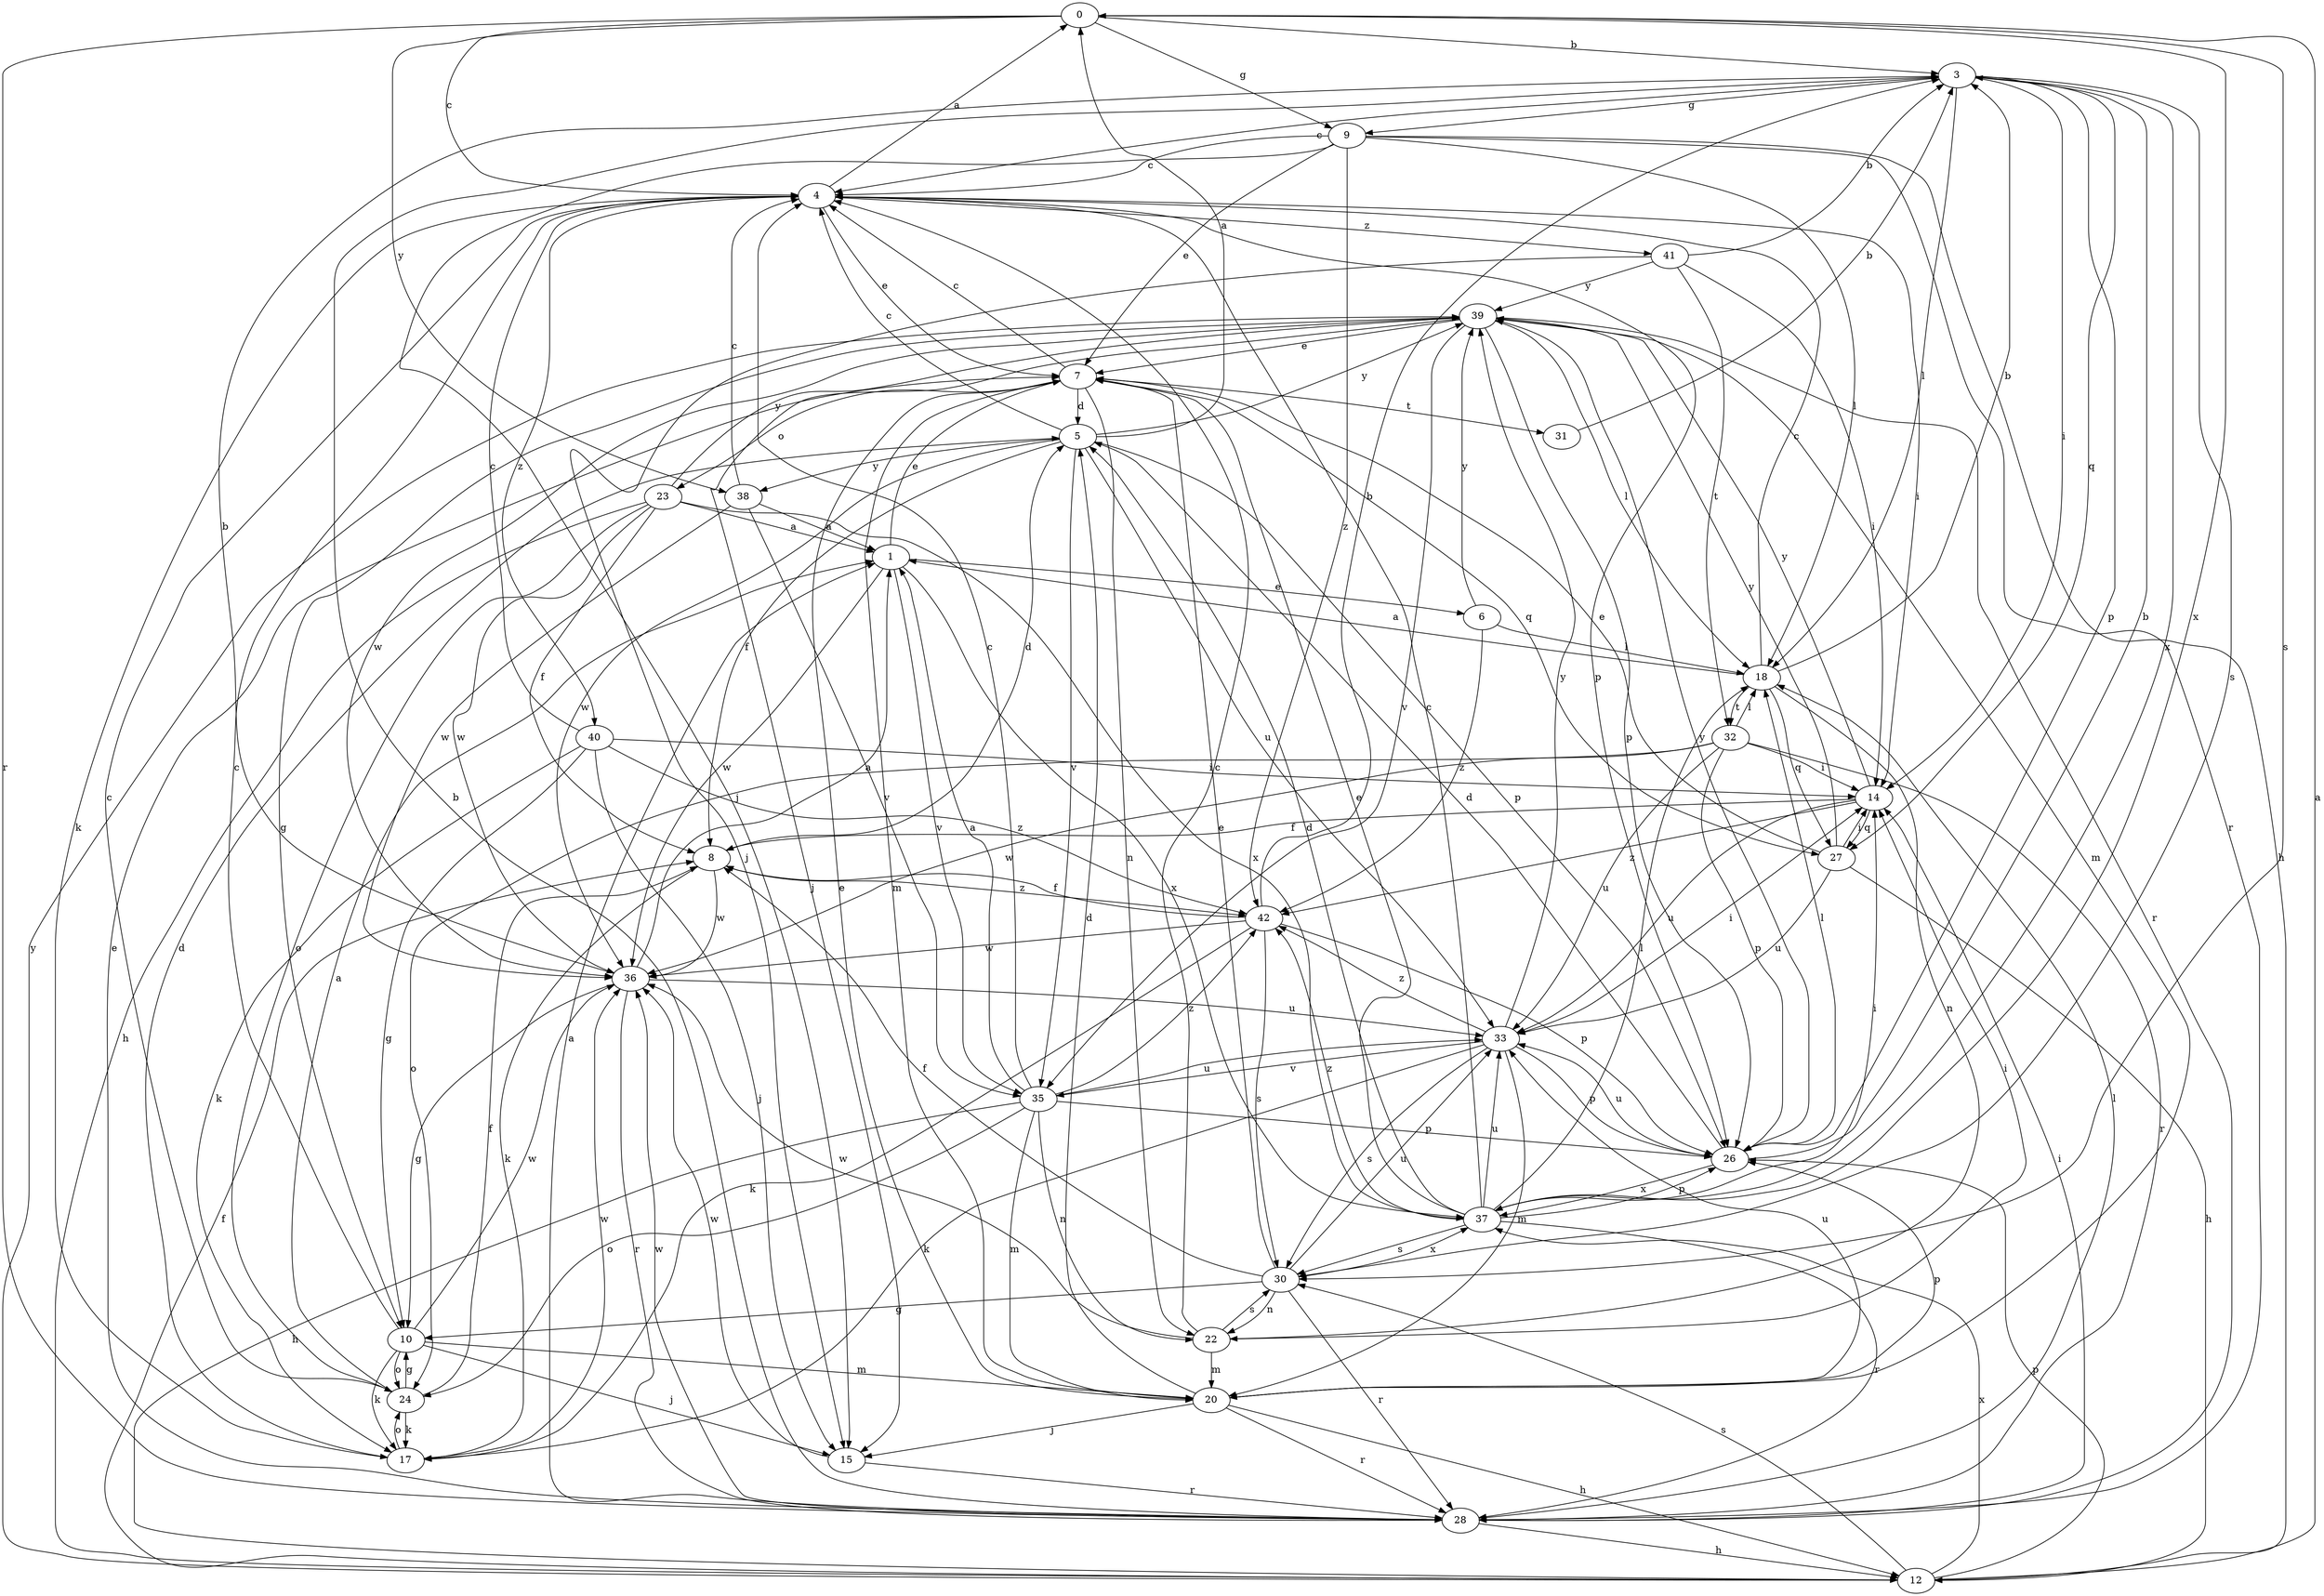 strict digraph  {
0;
1;
3;
4;
5;
6;
7;
8;
9;
10;
12;
14;
15;
17;
18;
20;
22;
23;
24;
26;
27;
28;
30;
31;
32;
33;
35;
36;
37;
38;
39;
40;
41;
42;
0 -> 3  [label=b];
0 -> 4  [label=c];
0 -> 9  [label=g];
0 -> 28  [label=r];
0 -> 30  [label=s];
0 -> 37  [label=x];
0 -> 38  [label=y];
1 -> 6  [label=e];
1 -> 7  [label=e];
1 -> 35  [label=v];
1 -> 36  [label=w];
1 -> 37  [label=x];
3 -> 4  [label=c];
3 -> 9  [label=g];
3 -> 14  [label=i];
3 -> 18  [label=l];
3 -> 26  [label=p];
3 -> 27  [label=q];
3 -> 30  [label=s];
3 -> 37  [label=x];
4 -> 0  [label=a];
4 -> 7  [label=e];
4 -> 14  [label=i];
4 -> 17  [label=k];
4 -> 26  [label=p];
4 -> 40  [label=z];
4 -> 41  [label=z];
5 -> 0  [label=a];
5 -> 4  [label=c];
5 -> 8  [label=f];
5 -> 26  [label=p];
5 -> 33  [label=u];
5 -> 35  [label=v];
5 -> 36  [label=w];
5 -> 38  [label=y];
5 -> 39  [label=y];
6 -> 18  [label=l];
6 -> 39  [label=y];
6 -> 42  [label=z];
7 -> 4  [label=c];
7 -> 5  [label=d];
7 -> 20  [label=m];
7 -> 22  [label=n];
7 -> 23  [label=o];
7 -> 27  [label=q];
7 -> 31  [label=t];
8 -> 5  [label=d];
8 -> 17  [label=k];
8 -> 36  [label=w];
8 -> 42  [label=z];
9 -> 4  [label=c];
9 -> 7  [label=e];
9 -> 12  [label=h];
9 -> 15  [label=j];
9 -> 18  [label=l];
9 -> 28  [label=r];
9 -> 42  [label=z];
10 -> 4  [label=c];
10 -> 15  [label=j];
10 -> 17  [label=k];
10 -> 20  [label=m];
10 -> 24  [label=o];
10 -> 36  [label=w];
12 -> 0  [label=a];
12 -> 8  [label=f];
12 -> 26  [label=p];
12 -> 30  [label=s];
12 -> 37  [label=x];
12 -> 39  [label=y];
14 -> 8  [label=f];
14 -> 27  [label=q];
14 -> 33  [label=u];
14 -> 39  [label=y];
14 -> 42  [label=z];
15 -> 28  [label=r];
15 -> 36  [label=w];
17 -> 5  [label=d];
17 -> 24  [label=o];
17 -> 36  [label=w];
18 -> 1  [label=a];
18 -> 3  [label=b];
18 -> 4  [label=c];
18 -> 22  [label=n];
18 -> 27  [label=q];
18 -> 32  [label=t];
20 -> 5  [label=d];
20 -> 7  [label=e];
20 -> 12  [label=h];
20 -> 15  [label=j];
20 -> 26  [label=p];
20 -> 28  [label=r];
20 -> 33  [label=u];
22 -> 4  [label=c];
22 -> 14  [label=i];
22 -> 20  [label=m];
22 -> 30  [label=s];
22 -> 36  [label=w];
23 -> 1  [label=a];
23 -> 8  [label=f];
23 -> 12  [label=h];
23 -> 24  [label=o];
23 -> 36  [label=w];
23 -> 37  [label=x];
23 -> 39  [label=y];
24 -> 1  [label=a];
24 -> 4  [label=c];
24 -> 8  [label=f];
24 -> 10  [label=g];
24 -> 17  [label=k];
26 -> 3  [label=b];
26 -> 5  [label=d];
26 -> 18  [label=l];
26 -> 33  [label=u];
26 -> 37  [label=x];
26 -> 39  [label=y];
27 -> 7  [label=e];
27 -> 12  [label=h];
27 -> 14  [label=i];
27 -> 33  [label=u];
27 -> 39  [label=y];
28 -> 1  [label=a];
28 -> 3  [label=b];
28 -> 7  [label=e];
28 -> 12  [label=h];
28 -> 14  [label=i];
28 -> 18  [label=l];
28 -> 36  [label=w];
30 -> 7  [label=e];
30 -> 8  [label=f];
30 -> 10  [label=g];
30 -> 22  [label=n];
30 -> 28  [label=r];
30 -> 33  [label=u];
30 -> 37  [label=x];
31 -> 3  [label=b];
32 -> 14  [label=i];
32 -> 18  [label=l];
32 -> 24  [label=o];
32 -> 26  [label=p];
32 -> 28  [label=r];
32 -> 33  [label=u];
32 -> 36  [label=w];
33 -> 14  [label=i];
33 -> 17  [label=k];
33 -> 20  [label=m];
33 -> 26  [label=p];
33 -> 30  [label=s];
33 -> 35  [label=v];
33 -> 39  [label=y];
33 -> 42  [label=z];
35 -> 1  [label=a];
35 -> 4  [label=c];
35 -> 12  [label=h];
35 -> 20  [label=m];
35 -> 22  [label=n];
35 -> 24  [label=o];
35 -> 26  [label=p];
35 -> 33  [label=u];
35 -> 42  [label=z];
36 -> 1  [label=a];
36 -> 3  [label=b];
36 -> 10  [label=g];
36 -> 28  [label=r];
36 -> 33  [label=u];
37 -> 4  [label=c];
37 -> 5  [label=d];
37 -> 7  [label=e];
37 -> 14  [label=i];
37 -> 18  [label=l];
37 -> 26  [label=p];
37 -> 28  [label=r];
37 -> 30  [label=s];
37 -> 33  [label=u];
37 -> 42  [label=z];
38 -> 1  [label=a];
38 -> 4  [label=c];
38 -> 35  [label=v];
38 -> 36  [label=w];
39 -> 7  [label=e];
39 -> 10  [label=g];
39 -> 15  [label=j];
39 -> 18  [label=l];
39 -> 20  [label=m];
39 -> 26  [label=p];
39 -> 28  [label=r];
39 -> 35  [label=v];
39 -> 36  [label=w];
40 -> 4  [label=c];
40 -> 10  [label=g];
40 -> 14  [label=i];
40 -> 15  [label=j];
40 -> 17  [label=k];
40 -> 42  [label=z];
41 -> 3  [label=b];
41 -> 14  [label=i];
41 -> 15  [label=j];
41 -> 32  [label=t];
41 -> 39  [label=y];
42 -> 3  [label=b];
42 -> 8  [label=f];
42 -> 17  [label=k];
42 -> 26  [label=p];
42 -> 30  [label=s];
42 -> 36  [label=w];
}
